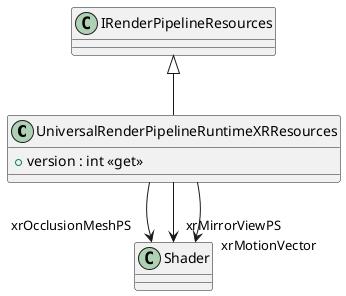 @startuml
class UniversalRenderPipelineRuntimeXRResources {
    + version : int <<get>>
}
IRenderPipelineResources <|-- UniversalRenderPipelineRuntimeXRResources
UniversalRenderPipelineRuntimeXRResources --> "xrOcclusionMeshPS" Shader
UniversalRenderPipelineRuntimeXRResources --> "xrMirrorViewPS" Shader
UniversalRenderPipelineRuntimeXRResources --> "xrMotionVector" Shader
@enduml
